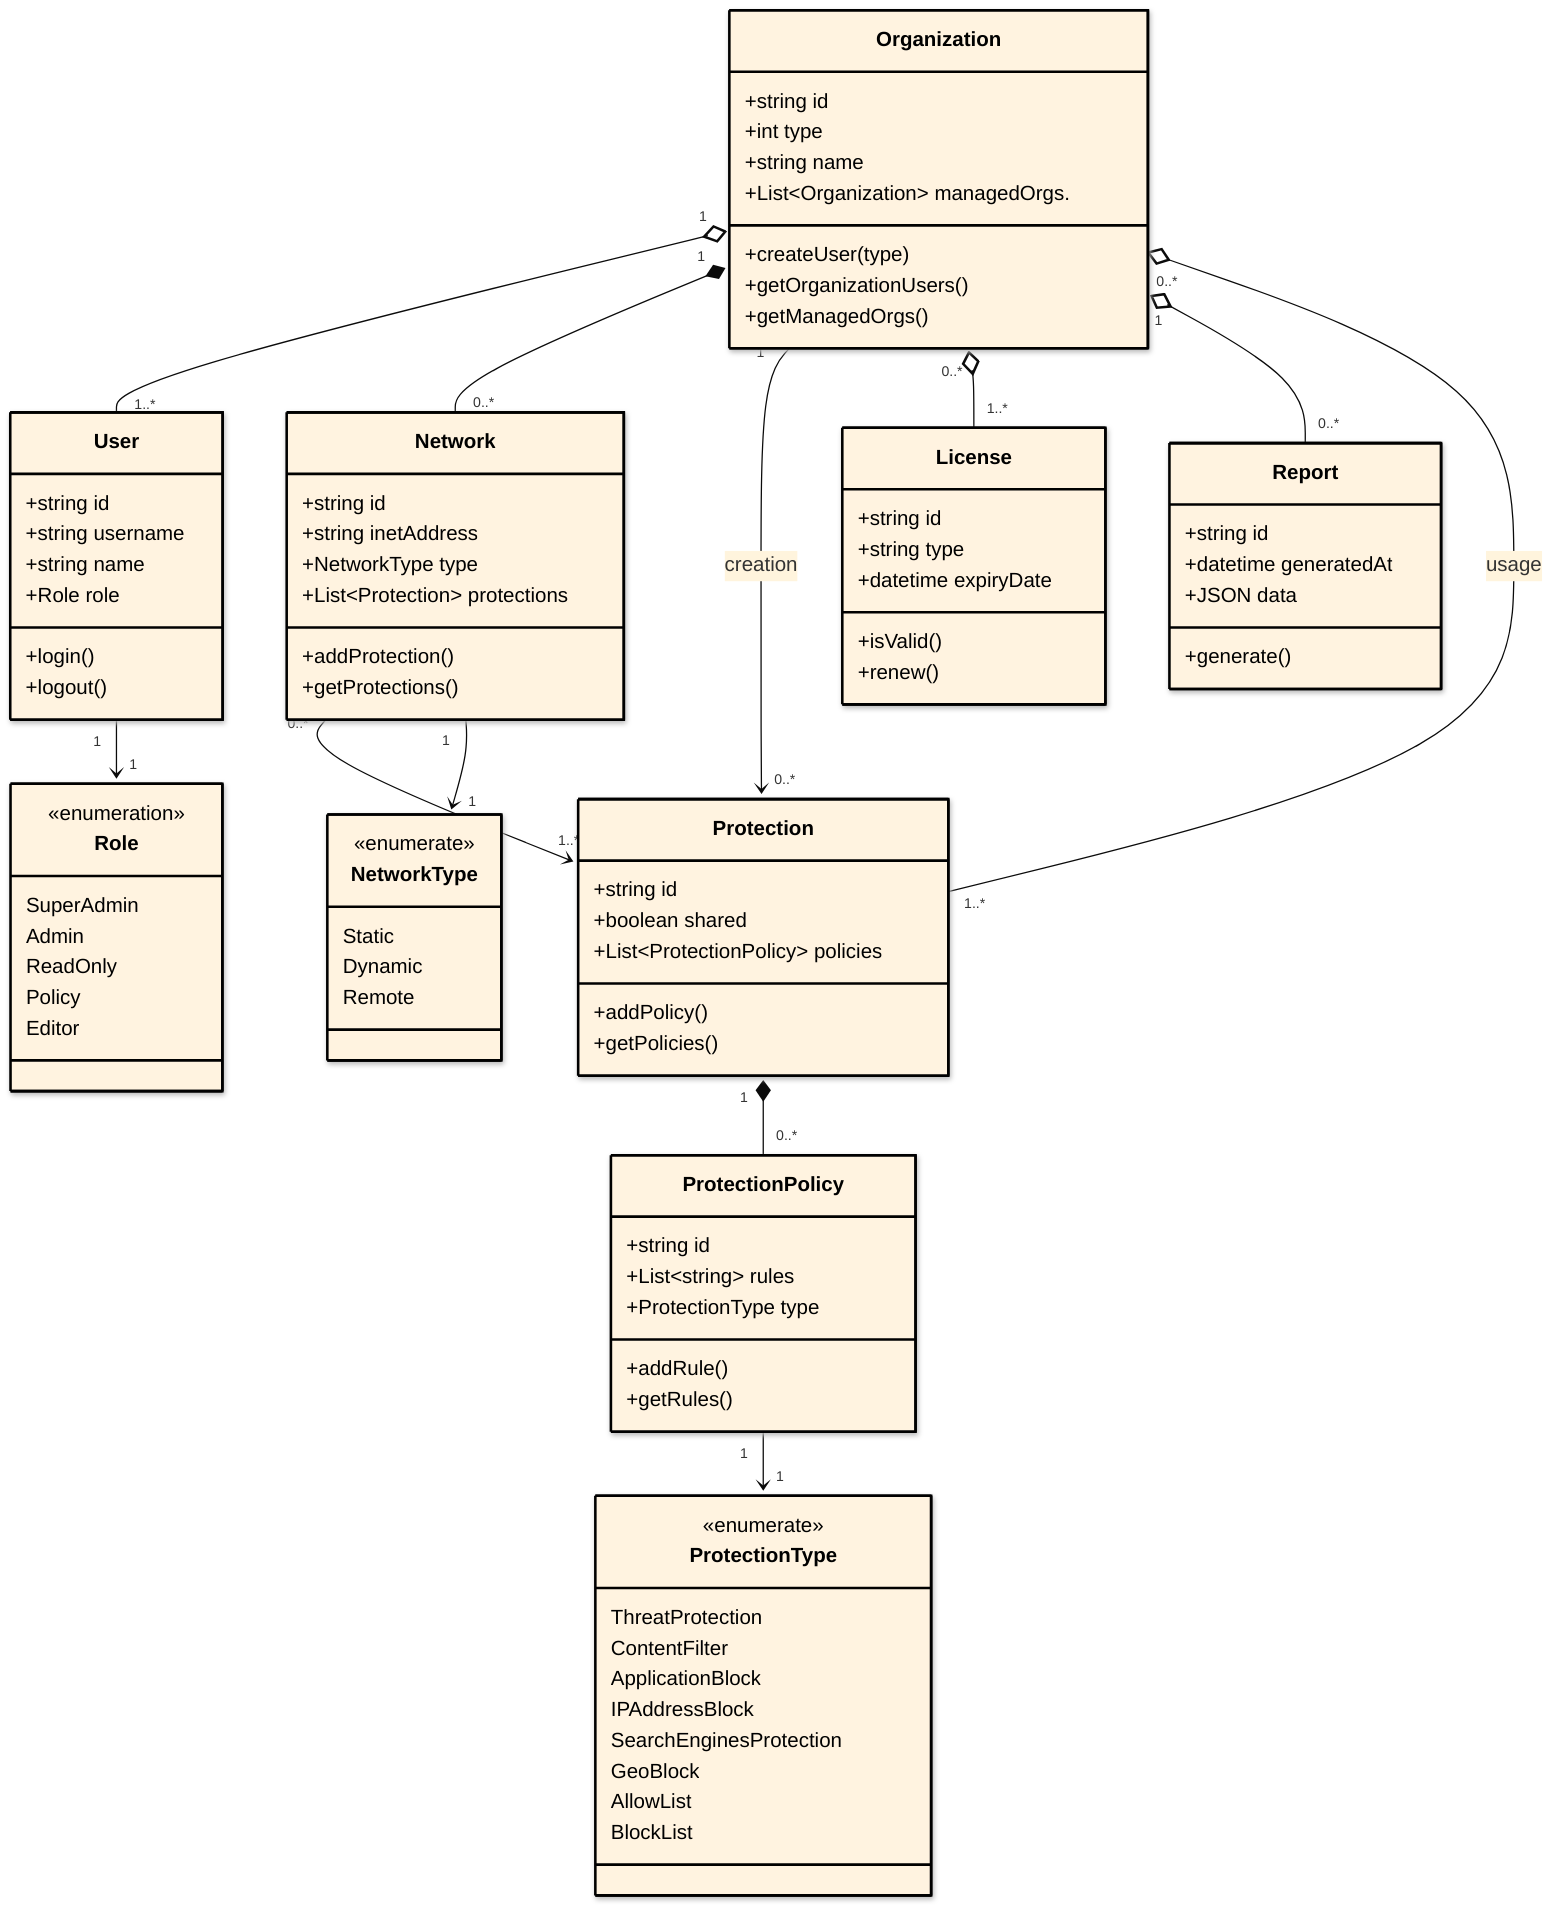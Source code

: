 ---
config:
  look: neo
  theme: base
  layout: dagre
---
classDiagram
direction TD
    class Organization:::customStyle {
        +string id
        +int type
        +string name
        +List~Organization~ managedOrgs.              
        +createUser(type)
        +getOrganizationUsers()
        +getManagedOrgs()
    }
    class User:::customStyle {
        +string id
        +string username
        +string name
        +Role role
        +login()
        +logout()
    }
    class License:::customStyle {
        +string id
        +string type
        +datetime expiryDate
        +isValid()
        +renew()
    }
    class Report:::customStyle {
        +string id
        +datetime generatedAt
        +JSON data
        +generate()
    }
    class Protection:::customStyle {
        +string id
        +boolean shared
        +List~ProtectionPolicy~ policies
        +addPolicy()
        +getPolicies()
    }
    class ProtectionPolicy:::customStyle {
        +string id
        +List~string~ rules
        +ProtectionType type
        +addRule()
        +getRules()
    }
    class Network:::customStyle {
        +string id
        +string inetAddress
        +NetworkType type
        +List~Protection~ protections   
        +addProtection()
        +getProtections()
    }
    class ProtectionType:::customStyle {
        <<enumerate>>
        ThreatProtection
        ContentFilter
        ApplicationBlock
        IPAddressBlock
        SearchEnginesProtection
        GeoBlock
        AllowList
        BlockList
    }
    class Role:::customStyle {
        <<enumeration>>
        SuperAdmin
        Admin
        ReadOnly
        Policy
        Editor
    }
    class NetworkType:::customStyle {
        <<enumerate>>
        Static
        Dynamic
        Remote
    }
    Organization "1" o-- "1..*" User
    Organization "1" *-- "0..*" Network
    Organization "1" --> "0..*" Protection : creation
    Organization "0..*" o-- "1..*" License
    Organization "1" o-- "0..*" Report
    Network "0..*" --> "1..*" Protection
    Network "1" --> "1" NetworkType
    Protection "1" *-- "0..*" ProtectionPolicy
    Protection "1..*" --o "0..*" Organization : usage
    ProtectionPolicy "1" --> "1" ProtectionType
    User "1" --> "1" Role
    classDef customStyle fill:#FFF3E0, color:#000, stroke:#000, stroke-width:2px;